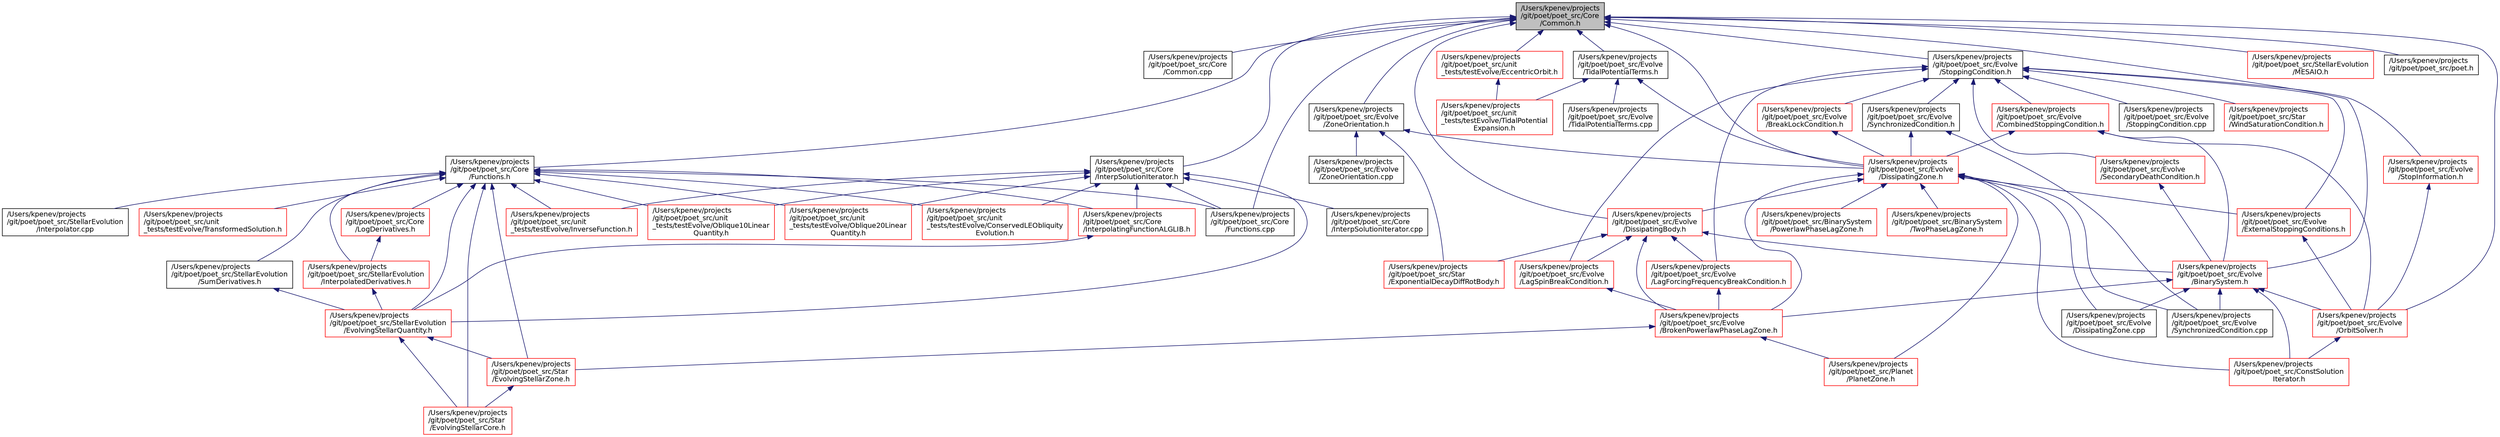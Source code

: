 digraph "/Users/kpenev/projects/git/poet/poet_src/Core/Common.h"
{
 // INTERACTIVE_SVG=YES
  edge [fontname="Helvetica",fontsize="12",labelfontname="Helvetica",labelfontsize="12"];
  node [fontname="Helvetica",fontsize="12",shape=record];
  Node20 [label="/Users/kpenev/projects\l/git/poet/poet_src/Core\l/Common.h",height=0.2,width=0.4,color="black", fillcolor="grey75", style="filled", fontcolor="black"];
  Node20 -> Node21 [dir="back",color="midnightblue",fontsize="12",style="solid",fontname="Helvetica"];
  Node21 [label="/Users/kpenev/projects\l/git/poet/poet_src/Core\l/Common.cpp",height=0.2,width=0.4,color="black", fillcolor="white", style="filled",URL="$Core_2Common_8cpp.html",tooltip="The implementation of some of the utility functions. "];
  Node20 -> Node22 [dir="back",color="midnightblue",fontsize="12",style="solid",fontname="Helvetica"];
  Node22 [label="/Users/kpenev/projects\l/git/poet/poet_src/Core\l/Functions.h",height=0.2,width=0.4,color="black", fillcolor="white", style="filled",URL="$Functions_8h.html",tooltip="A hierarchy of classes representing functions. "];
  Node22 -> Node23 [dir="back",color="midnightblue",fontsize="12",style="solid",fontname="Helvetica"];
  Node23 [label="/Users/kpenev/projects\l/git/poet/poet_src/Core\l/Functions.cpp",height=0.2,width=0.4,color="black", fillcolor="white", style="filled",URL="$Functions_8cpp.html",tooltip="The definition of some of the methods of the various function classes. "];
  Node22 -> Node24 [dir="back",color="midnightblue",fontsize="12",style="solid",fontname="Helvetica"];
  Node24 [label="/Users/kpenev/projects\l/git/poet/poet_src/Core\l/InterpolatingFunctionALGLIB.h",height=0.2,width=0.4,color="red", fillcolor="white", style="filled",URL="$InterpolatingFunctionALGLIB_8h_source.html"];
  Node24 -> Node26 [dir="back",color="midnightblue",fontsize="12",style="solid",fontname="Helvetica"];
  Node26 [label="/Users/kpenev/projects\l/git/poet/poet_src/StellarEvolution\l/EvolvingStellarQuantity.h",height=0.2,width=0.4,color="red", fillcolor="white", style="filled",URL="$EvolvingStellarQuantity_8h.html",tooltip="Declares a class implementing the intepolation of a single stellar quantity from stellar evolution tr..."];
  Node26 -> Node46 [dir="back",color="midnightblue",fontsize="12",style="solid",fontname="Helvetica"];
  Node46 [label="/Users/kpenev/projects\l/git/poet/poet_src/Star\l/EvolvingStellarZone.h",height=0.2,width=0.4,color="red", fillcolor="white", style="filled",URL="$EvolvingStellarZone_8h.html",tooltip="Declares a base class for all stellar zones. "];
  Node46 -> Node47 [dir="back",color="midnightblue",fontsize="12",style="solid",fontname="Helvetica"];
  Node47 [label="/Users/kpenev/projects\l/git/poet/poet_src/Star\l/EvolvingStellarCore.h",height=0.2,width=0.4,color="red", fillcolor="white", style="filled",URL="$EvolvingStellarCore_8h.html",tooltip="Declaration of the class representing stellar cores. "];
  Node26 -> Node47 [dir="back",color="midnightblue",fontsize="12",style="solid",fontname="Helvetica"];
  Node22 -> Node55 [dir="back",color="midnightblue",fontsize="12",style="solid",fontname="Helvetica"];
  Node55 [label="/Users/kpenev/projects\l/git/poet/poet_src/Core\l/LogDerivatives.h",height=0.2,width=0.4,color="red", fillcolor="white", style="filled",URL="$LogDerivatives_8h.html",tooltip="Declares a class for differentiating functions of log(arg) w.r.t. arg. "];
  Node55 -> Node58 [dir="back",color="midnightblue",fontsize="12",style="solid",fontname="Helvetica"];
  Node58 [label="/Users/kpenev/projects\l/git/poet/poet_src/StellarEvolution\l/InterpolatedDerivatives.h",height=0.2,width=0.4,color="red", fillcolor="white", style="filled",URL="$InterpolatedDerivatives_8h_source.html"];
  Node58 -> Node26 [dir="back",color="midnightblue",fontsize="12",style="solid",fontname="Helvetica"];
  Node22 -> Node60 [dir="back",color="midnightblue",fontsize="12",style="solid",fontname="Helvetica"];
  Node60 [label="/Users/kpenev/projects\l/git/poet/poet_src/StellarEvolution\l/SumDerivatives.h",height=0.2,width=0.4,color="black", fillcolor="white", style="filled",URL="$SumDerivatives_8h.html",tooltip="Declares & defines a class for the derivative of a quantity which is the sum of two other quantities..."];
  Node60 -> Node26 [dir="back",color="midnightblue",fontsize="12",style="solid",fontname="Helvetica"];
  Node22 -> Node58 [dir="back",color="midnightblue",fontsize="12",style="solid",fontname="Helvetica"];
  Node22 -> Node26 [dir="back",color="midnightblue",fontsize="12",style="solid",fontname="Helvetica"];
  Node22 -> Node46 [dir="back",color="midnightblue",fontsize="12",style="solid",fontname="Helvetica"];
  Node22 -> Node47 [dir="back",color="midnightblue",fontsize="12",style="solid",fontname="Helvetica"];
  Node22 -> Node45 [dir="back",color="midnightblue",fontsize="12",style="solid",fontname="Helvetica"];
  Node45 [label="/Users/kpenev/projects\l/git/poet/poet_src/StellarEvolution\l/Interpolator.cpp",height=0.2,width=0.4,color="black", fillcolor="white", style="filled",URL="$Interpolator_8cpp.html",tooltip="Defines some of the methods of the StellarEvolution class. "];
  Node22 -> Node61 [dir="back",color="midnightblue",fontsize="12",style="solid",fontname="Helvetica"];
  Node61 [label="/Users/kpenev/projects\l/git/poet/poet_src/unit\l_tests/testEvolve/ConservedLEObliquity\lEvolution.h",height=0.2,width=0.4,color="red", fillcolor="white", style="filled",URL="$ConservedLEObliquityEvolution_8h.html",tooltip="Declares a OneArgumentDiffFunction sub-classes giving the evolution of the core and envelope obliquit..."];
  Node22 -> Node62 [dir="back",color="midnightblue",fontsize="12",style="solid",fontname="Helvetica"];
  Node62 [label="/Users/kpenev/projects\l/git/poet/poet_src/unit\l_tests/testEvolve/InverseFunction.h",height=0.2,width=0.4,color="red", fillcolor="white", style="filled",URL="$InverseFunction_8h.html",tooltip="Declarses a class for functions that are the inverse of some analytical function. ..."];
  Node22 -> Node65 [dir="back",color="midnightblue",fontsize="12",style="solid",fontname="Helvetica"];
  Node65 [label="/Users/kpenev/projects\l/git/poet/poet_src/unit\l_tests/testEvolve/Oblique10Linear\lQuantity.h",height=0.2,width=0.4,color="red", fillcolor="white", style="filled",URL="$Oblique10LinearQuantity_8h.html",tooltip="Declares a function of the stellar angular momentum that evolves linearly with time when only the m =..."];
  Node22 -> Node67 [dir="back",color="midnightblue",fontsize="12",style="solid",fontname="Helvetica"];
  Node67 [label="/Users/kpenev/projects\l/git/poet/poet_src/unit\l_tests/testEvolve/Oblique20Linear\lQuantity.h",height=0.2,width=0.4,color="red", fillcolor="white", style="filled",URL="$Oblique20LinearQuantity_8h.html",tooltip="Declares a function of the stellar angular momentum that evolves linearly with time when only the m =..."];
  Node22 -> Node69 [dir="back",color="midnightblue",fontsize="12",style="solid",fontname="Helvetica"];
  Node69 [label="/Users/kpenev/projects\l/git/poet/poet_src/unit\l_tests/testEvolve/TransformedSolution.h",height=0.2,width=0.4,color="red", fillcolor="white", style="filled",URL="$TransformedSolution_8h.html",tooltip="Declare a class that transforms an orbital solution before checking. "];
  Node20 -> Node23 [dir="back",color="midnightblue",fontsize="12",style="solid",fontname="Helvetica"];
  Node20 -> Node71 [dir="back",color="midnightblue",fontsize="12",style="solid",fontname="Helvetica"];
  Node71 [label="/Users/kpenev/projects\l/git/poet/poet_src/Core\l/InterpSolutionIterator.h",height=0.2,width=0.4,color="black", fillcolor="white", style="filled",URL="$InterpSolutionIterator_8h_source.html"];
  Node71 -> Node23 [dir="back",color="midnightblue",fontsize="12",style="solid",fontname="Helvetica"];
  Node71 -> Node24 [dir="back",color="midnightblue",fontsize="12",style="solid",fontname="Helvetica"];
  Node71 -> Node72 [dir="back",color="midnightblue",fontsize="12",style="solid",fontname="Helvetica"];
  Node72 [label="/Users/kpenev/projects\l/git/poet/poet_src/Core\l/InterpSolutionIterator.cpp",height=0.2,width=0.4,color="black", fillcolor="white", style="filled",URL="$InterpSolutionIterator_8cpp_source.html"];
  Node71 -> Node26 [dir="back",color="midnightblue",fontsize="12",style="solid",fontname="Helvetica"];
  Node71 -> Node61 [dir="back",color="midnightblue",fontsize="12",style="solid",fontname="Helvetica"];
  Node71 -> Node62 [dir="back",color="midnightblue",fontsize="12",style="solid",fontname="Helvetica"];
  Node71 -> Node65 [dir="back",color="midnightblue",fontsize="12",style="solid",fontname="Helvetica"];
  Node71 -> Node67 [dir="back",color="midnightblue",fontsize="12",style="solid",fontname="Helvetica"];
  Node20 -> Node73 [dir="back",color="midnightblue",fontsize="12",style="solid",fontname="Helvetica"];
  Node73 [label="/Users/kpenev/projects\l/git/poet/poet_src/Evolve\l/ZoneOrientation.h",height=0.2,width=0.4,color="black", fillcolor="white", style="filled",URL="$ZoneOrientation_8h.html",tooltip="Declares a class for orientations of zones of DissipatingBody objects. "];
  Node73 -> Node74 [dir="back",color="midnightblue",fontsize="12",style="solid",fontname="Helvetica"];
  Node74 [label="/Users/kpenev/projects\l/git/poet/poet_src/Evolve\l/DissipatingZone.h",height=0.2,width=0.4,color="red", fillcolor="white", style="filled",URL="$DissipatingZone_8h.html",tooltip="Declares a class representing one zone of a body dissipative to tidal distortions. "];
  Node74 -> Node75 [dir="back",color="midnightblue",fontsize="12",style="solid",fontname="Helvetica"];
  Node75 [label="/Users/kpenev/projects\l/git/poet/poet_src/BinarySystem\l/PowerlawPhaseLagZone.h",height=0.2,width=0.4,color="red", fillcolor="white", style="filled",URL="$PowerlawPhaseLagZone_8h.html",tooltip="Declares the class that provides the phase lag function to DissipatingZone objects. "];
  Node74 -> Node77 [dir="back",color="midnightblue",fontsize="12",style="solid",fontname="Helvetica"];
  Node77 [label="/Users/kpenev/projects\l/git/poet/poet_src/BinarySystem\l/TwoPhaseLagZone.h",height=0.2,width=0.4,color="red", fillcolor="white", style="filled",URL="$TwoPhaseLagZone_8h.html",tooltip="Declares the class that provides the phase lag function to DissipatingZone objects. "];
  Node74 -> Node79 [dir="back",color="midnightblue",fontsize="12",style="solid",fontname="Helvetica"];
  Node79 [label="/Users/kpenev/projects\l/git/poet/poet_src/ConstSolution\lIterator.h",height=0.2,width=0.4,color="red", fillcolor="white", style="filled",URL="$ConstSolutionIterator_8h.html",tooltip="Defines the SolutionIterator class. "];
  Node74 -> Node81 [dir="back",color="midnightblue",fontsize="12",style="solid",fontname="Helvetica"];
  Node81 [label="/Users/kpenev/projects\l/git/poet/poet_src/Evolve\l/DissipatingBody.h",height=0.2,width=0.4,color="red", fillcolor="white", style="filled",URL="$DissipatingBody_8h.html",tooltip="Declares the DissipatingBody class. "];
  Node81 -> Node82 [dir="back",color="midnightblue",fontsize="12",style="solid",fontname="Helvetica"];
  Node82 [label="/Users/kpenev/projects\l/git/poet/poet_src/Evolve\l/BinarySystem.h",height=0.2,width=0.4,color="red", fillcolor="white", style="filled",URL="$BinarySystem_8h.html",tooltip="Defines the BinarySystem class. "];
  Node82 -> Node79 [dir="back",color="midnightblue",fontsize="12",style="solid",fontname="Helvetica"];
  Node82 -> Node85 [dir="back",color="midnightblue",fontsize="12",style="solid",fontname="Helvetica"];
  Node85 [label="/Users/kpenev/projects\l/git/poet/poet_src/Evolve\l/BrokenPowerlawPhaseLagZone.h",height=0.2,width=0.4,color="red", fillcolor="white", style="filled",URL="$BrokenPowerlawPhaseLagZone_8h.html",tooltip="Declares the class that provides the phase lag function to DissipatingZone objects. "];
  Node85 -> Node46 [dir="back",color="midnightblue",fontsize="12",style="solid",fontname="Helvetica"];
  Node85 -> Node87 [dir="back",color="midnightblue",fontsize="12",style="solid",fontname="Helvetica"];
  Node87 [label="/Users/kpenev/projects\l/git/poet/poet_src/Planet\l/PlanetZone.h",height=0.2,width=0.4,color="red", fillcolor="white", style="filled",URL="$PlanetZone_8h.html",tooltip="Declares a class for the single zone of LockedPlanet objects. "];
  Node82 -> Node96 [dir="back",color="midnightblue",fontsize="12",style="solid",fontname="Helvetica"];
  Node96 [label="/Users/kpenev/projects\l/git/poet/poet_src/Evolve\l/OrbitSolver.h",height=0.2,width=0.4,color="red", fillcolor="white", style="filled",URL="$OrbitSolver_8h.html",tooltip="Defines the OrbitSolver class, the various stopping conditions and a number of other classes used whi..."];
  Node96 -> Node79 [dir="back",color="midnightblue",fontsize="12",style="solid",fontname="Helvetica"];
  Node82 -> Node103 [dir="back",color="midnightblue",fontsize="12",style="solid",fontname="Helvetica"];
  Node103 [label="/Users/kpenev/projects\l/git/poet/poet_src/Evolve\l/DissipatingZone.cpp",height=0.2,width=0.4,color="black", fillcolor="white", style="filled",URL="$DissipatingZone_8cpp_source.html"];
  Node82 -> Node105 [dir="back",color="midnightblue",fontsize="12",style="solid",fontname="Helvetica"];
  Node105 [label="/Users/kpenev/projects\l/git/poet/poet_src/Evolve\l/SynchronizedCondition.cpp",height=0.2,width=0.4,color="black", fillcolor="white", style="filled",URL="$SynchronizedCondition_8cpp_source.html"];
  Node81 -> Node85 [dir="back",color="midnightblue",fontsize="12",style="solid",fontname="Helvetica"];
  Node81 -> Node106 [dir="back",color="midnightblue",fontsize="12",style="solid",fontname="Helvetica"];
  Node106 [label="/Users/kpenev/projects\l/git/poet/poet_src/Evolve\l/LagForcingFrequencyBreakCondition.h",height=0.2,width=0.4,color="red", fillcolor="white", style="filled",URL="$LagForcingFrequencyBreakCondition_8h.html",tooltip="Declares a stopping condition satisfied when a forcing frequency reaches a critical value..."];
  Node106 -> Node85 [dir="back",color="midnightblue",fontsize="12",style="solid",fontname="Helvetica"];
  Node81 -> Node107 [dir="back",color="midnightblue",fontsize="12",style="solid",fontname="Helvetica"];
  Node107 [label="/Users/kpenev/projects\l/git/poet/poet_src/Evolve\l/LagSpinBreakCondition.h",height=0.2,width=0.4,color="red", fillcolor="white", style="filled",URL="$LagSpinBreakCondition_8h.html",tooltip="Declares a stopping condition monitoring for critical spin frequencies. "];
  Node107 -> Node85 [dir="back",color="midnightblue",fontsize="12",style="solid",fontname="Helvetica"];
  Node81 -> Node108 [dir="back",color="midnightblue",fontsize="12",style="solid",fontname="Helvetica"];
  Node108 [label="/Users/kpenev/projects\l/git/poet/poet_src/Star\l/ExponentialDecayDiffRotBody.h",height=0.2,width=0.4,color="red", fillcolor="white", style="filled",URL="$ExponentialDecayDiffRotBody_8h.html",tooltip="Declares a DissipatingBody with exponentially decaying differential rotation coupling. "];
  Node74 -> Node85 [dir="back",color="midnightblue",fontsize="12",style="solid",fontname="Helvetica"];
  Node74 -> Node112 [dir="back",color="midnightblue",fontsize="12",style="solid",fontname="Helvetica"];
  Node112 [label="/Users/kpenev/projects\l/git/poet/poet_src/Evolve\l/ExternalStoppingConditions.h",height=0.2,width=0.4,color="red", fillcolor="white", style="filled",URL="$ExternalStoppingConditions_8h.html",tooltip="Users can define any stopping condition they wish the evolution to search for in this file..."];
  Node112 -> Node96 [dir="back",color="midnightblue",fontsize="12",style="solid",fontname="Helvetica"];
  Node74 -> Node87 [dir="back",color="midnightblue",fontsize="12",style="solid",fontname="Helvetica"];
  Node74 -> Node103 [dir="back",color="midnightblue",fontsize="12",style="solid",fontname="Helvetica"];
  Node74 -> Node105 [dir="back",color="midnightblue",fontsize="12",style="solid",fontname="Helvetica"];
  Node73 -> Node108 [dir="back",color="midnightblue",fontsize="12",style="solid",fontname="Helvetica"];
  Node73 -> Node118 [dir="back",color="midnightblue",fontsize="12",style="solid",fontname="Helvetica"];
  Node118 [label="/Users/kpenev/projects\l/git/poet/poet_src/Evolve\l/ZoneOrientation.cpp",height=0.2,width=0.4,color="black", fillcolor="white", style="filled",URL="$ZoneOrientation_8cpp_source.html"];
  Node20 -> Node119 [dir="back",color="midnightblue",fontsize="12",style="solid",fontname="Helvetica"];
  Node119 [label="/Users/kpenev/projects\l/git/poet/poet_src/Evolve\l/TidalPotentialTerms.h",height=0.2,width=0.4,color="black", fillcolor="white", style="filled",URL="$TidalPotentialTerms_8h.html",tooltip="Declare an interface for evaluating the expansion of the tidal potential. "];
  Node119 -> Node74 [dir="back",color="midnightblue",fontsize="12",style="solid",fontname="Helvetica"];
  Node119 -> Node120 [dir="back",color="midnightblue",fontsize="12",style="solid",fontname="Helvetica"];
  Node120 [label="/Users/kpenev/projects\l/git/poet/poet_src/Evolve\l/TidalPotentialTerms.cpp",height=0.2,width=0.4,color="black", fillcolor="white", style="filled",URL="$TidalPotentialTerms_8cpp.html",tooltip="Define the methods of TidalPotentialTerms. "];
  Node119 -> Node121 [dir="back",color="midnightblue",fontsize="12",style="solid",fontname="Helvetica"];
  Node121 [label="/Users/kpenev/projects\l/git/poet/poet_src/unit\l_tests/testEvolve/TidalPotential\lExpansion.h",height=0.2,width=0.4,color="red", fillcolor="white", style="filled",URL="$TidalPotentialExpansion_8h.html",tooltip="Declare an interface for evaluating the expansion of the tidal potential. "];
  Node20 -> Node125 [dir="back",color="midnightblue",fontsize="12",style="solid",fontname="Helvetica"];
  Node125 [label="/Users/kpenev/projects\l/git/poet/poet_src/Evolve\l/StoppingCondition.h",height=0.2,width=0.4,color="black", fillcolor="white", style="filled",URL="$StoppingCondition_8h.html",tooltip="Defines the various stopping conditions needed by OrbitSolver. "];
  Node125 -> Node126 [dir="back",color="midnightblue",fontsize="12",style="solid",fontname="Helvetica"];
  Node126 [label="/Users/kpenev/projects\l/git/poet/poet_src/Evolve\l/CombinedStoppingCondition.h",height=0.2,width=0.4,color="red", fillcolor="white", style="filled",URL="$CombinedStoppingCondition_8h.html",tooltip="Declares a class for a stopping condition that combines other stopping conditions. "];
  Node126 -> Node74 [dir="back",color="midnightblue",fontsize="12",style="solid",fontname="Helvetica"];
  Node126 -> Node82 [dir="back",color="midnightblue",fontsize="12",style="solid",fontname="Helvetica"];
  Node126 -> Node96 [dir="back",color="midnightblue",fontsize="12",style="solid",fontname="Helvetica"];
  Node125 -> Node128 [dir="back",color="midnightblue",fontsize="12",style="solid",fontname="Helvetica"];
  Node128 [label="/Users/kpenev/projects\l/git/poet/poet_src/Evolve\l/BreakLockCondition.h",height=0.2,width=0.4,color="red", fillcolor="white", style="filled",URL="$BreakLockCondition_8h.html",tooltip="Declares a class for a stopping condition monitoring when a locked zone loses the lock..."];
  Node128 -> Node74 [dir="back",color="midnightblue",fontsize="12",style="solid",fontname="Helvetica"];
  Node125 -> Node129 [dir="back",color="midnightblue",fontsize="12",style="solid",fontname="Helvetica"];
  Node129 [label="/Users/kpenev/projects\l/git/poet/poet_src/Evolve\l/SynchronizedCondition.h",height=0.2,width=0.4,color="black", fillcolor="white", style="filled",URL="$SynchronizedCondition_8h.html",tooltip="Declares a stopping condition monitoring spin-orbit synchronization. "];
  Node129 -> Node74 [dir="back",color="midnightblue",fontsize="12",style="solid",fontname="Helvetica"];
  Node129 -> Node105 [dir="back",color="midnightblue",fontsize="12",style="solid",fontname="Helvetica"];
  Node125 -> Node130 [dir="back",color="midnightblue",fontsize="12",style="solid",fontname="Helvetica"];
  Node130 [label="/Users/kpenev/projects\l/git/poet/poet_src/Evolve\l/SecondaryDeathCondition.h",height=0.2,width=0.4,color="red", fillcolor="white", style="filled",URL="$SecondaryDeathCondition_8h.html",tooltip="Declares a stopping condition class monitoring for the death of the secondary object. "];
  Node130 -> Node82 [dir="back",color="midnightblue",fontsize="12",style="solid",fontname="Helvetica"];
  Node125 -> Node106 [dir="back",color="midnightblue",fontsize="12",style="solid",fontname="Helvetica"];
  Node125 -> Node107 [dir="back",color="midnightblue",fontsize="12",style="solid",fontname="Helvetica"];
  Node125 -> Node112 [dir="back",color="midnightblue",fontsize="12",style="solid",fontname="Helvetica"];
  Node125 -> Node131 [dir="back",color="midnightblue",fontsize="12",style="solid",fontname="Helvetica"];
  Node131 [label="/Users/kpenev/projects\l/git/poet/poet_src/Evolve\l/StopInformation.h",height=0.2,width=0.4,color="red", fillcolor="white", style="filled",URL="$StopInformation_8h.html",tooltip="Declares the StopInformation class. "];
  Node131 -> Node96 [dir="back",color="midnightblue",fontsize="12",style="solid",fontname="Helvetica"];
  Node125 -> Node133 [dir="back",color="midnightblue",fontsize="12",style="solid",fontname="Helvetica"];
  Node133 [label="/Users/kpenev/projects\l/git/poet/poet_src/Evolve\l/StoppingCondition.cpp",height=0.2,width=0.4,color="black", fillcolor="white", style="filled",URL="$StoppingCondition_8cpp.html",tooltip="The implementations of the various stopping condition methods. "];
  Node125 -> Node100 [dir="back",color="midnightblue",fontsize="12",style="solid",fontname="Helvetica"];
  Node100 [label="/Users/kpenev/projects\l/git/poet/poet_src/Star\l/WindSaturationCondition.h",height=0.2,width=0.4,color="red", fillcolor="white", style="filled",URL="$WindSaturationCondition_8h.html",tooltip="Declaration of a stopping condition monitoring for the surface spin of a star crossing the wind satur..."];
  Node20 -> Node74 [dir="back",color="midnightblue",fontsize="12",style="solid",fontname="Helvetica"];
  Node20 -> Node81 [dir="back",color="midnightblue",fontsize="12",style="solid",fontname="Helvetica"];
  Node20 -> Node82 [dir="back",color="midnightblue",fontsize="12",style="solid",fontname="Helvetica"];
  Node20 -> Node96 [dir="back",color="midnightblue",fontsize="12",style="solid",fontname="Helvetica"];
  Node20 -> Node28 [dir="back",color="midnightblue",fontsize="12",style="solid",fontname="Helvetica"];
  Node28 [label="/Users/kpenev/projects\l/git/poet/poet_src/StellarEvolution\l/MESAIO.h",height=0.2,width=0.4,color="red", fillcolor="white", style="filled",URL="$MESAIO_8h.html",tooltip="Defines the classes for generating stellar evolution interpolators from the MESA tracks. "];
  Node20 -> Node134 [dir="back",color="midnightblue",fontsize="12",style="solid",fontname="Helvetica"];
  Node134 [label="/Users/kpenev/projects\l/git/poet/poet_src/poet.h",height=0.2,width=0.4,color="black", fillcolor="white", style="filled",URL="$poet_8h.html",tooltip="Defines the command line options class for the main executable. "];
  Node20 -> Node135 [dir="back",color="midnightblue",fontsize="12",style="solid",fontname="Helvetica"];
  Node135 [label="/Users/kpenev/projects\l/git/poet/poet_src/unit\l_tests/testEvolve/EccentricOrbit.h",height=0.2,width=0.4,color="red", fillcolor="white", style="filled",URL="$EccentricOrbit_8h.html",tooltip="Declare an interface for working with eccentric orbits. "];
  Node135 -> Node121 [dir="back",color="midnightblue",fontsize="12",style="solid",fontname="Helvetica"];
}
